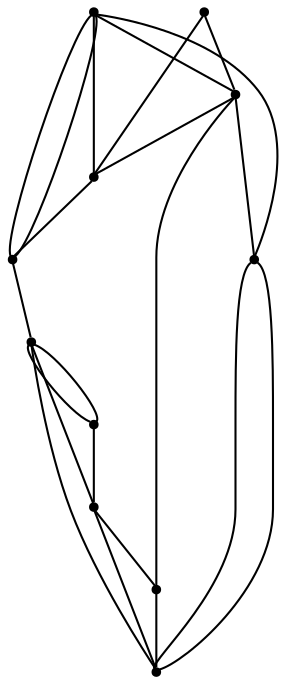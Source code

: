 graph {
  node [shape=point,comment="{\"directed\":false,\"doi\":\"10.1007/978-3-031-22203-0_26\",\"figure\":\"2 (4)\"}"]

  v0 [pos="1482.0528031309532,933.6832380877858"]
  v1 [pos="1548.7300918069502,1000.3597095895748"]
  v2 [pos="1315.3595814409616,766.9920593333138"]
  v3 [pos="1248.6822927649646,833.6685308351026"]
  v4 [pos="1298.6902592719623,883.6758844614443"]
  v5 [pos="1348.6982257789598,933.6832380877859"]
  v6 [pos="1115.327715412971,833.6685308351027"]
  v7 [pos="1048.6503949427656,766.9920593333138"]
  v8 [pos="1415.3755144549566,1000.3597095895748"]
  v9 [pos="1282.020937102963,1000.3597095895747"]
  v10 [pos="1182.005004088968,766.9920593333138"]

  v0 -- v1 [id="-1",pos="1482.0528031309532,933.6832380877858 1526.505717262071,933.6832380877859 1548.7299964243236,955.9073720520968 1548.7300918069502,1000.3597095895748"]
  v2 -- v3 [id="-3",pos="1315.3595814409616,766.9920593333138 1309.8045290650814,805.8853111730718 1287.5759258904254,828.113514746239 1248.6822927649646,833.6685308351026"]
  v4 -- v5 [id="-4",pos="1298.6902592719623,883.6758844614443 1298.6901638893357,917.0141202123386 1315.3594860583348,933.6832380877859 1348.6982257789598,933.6832380877859"]
  v6 -- v4 [id="-5",pos="1115.327715412971,833.6685308351027 1151.4458412827537,867.0067665859971 1212.563976129929,883.6758844614443 1298.6902592719623,883.6758844614443"]
  v8 -- v9 [id="-8",pos="1415.3755144549566,1000.3597095895748 1282.020937102963,1000.3597095895747 1282.020937102963,1000.3597095895747 1282.020937102963,1000.3597095895747"]
  v1 -- v8 [id="-9",pos="1548.7300918069502,1000.3597095895748 1415.3755144549566,1000.3597095895748 1415.3755144549566,1000.3597095895748 1415.3755144549566,1000.3597095895748"]
  v0 -- v1 [id="-11",pos="1482.0528031309532,933.6832380877858 1548.7300918069502,1000.3597095895748 1548.7300918069502,1000.3597095895748 1548.7300918069502,1000.3597095895748"]
  v7 -- v10 [id="-12",pos="1048.6503949427656,766.9920593333138 1182.005004088968,766.9920593333138 1182.005004088968,766.9920593333138 1182.005004088968,766.9920593333138"]
  v10 -- v2 [id="-13",pos="1182.005004088968,766.9920593333138 1315.3595814409616,766.9920593333138 1315.3595814409616,766.9920593333138 1315.3595814409616,766.9920593333138"]
  v7 -- v6 [id="-14",pos="1048.6503949427656,766.9920593333138 1115.327715412971,833.6685308351027 1115.327715412971,833.6685308351027 1115.327715412971,833.6685308351027"]
  v8 -- v0 [id="-15",pos="1415.3755144549566,1000.3597095895748 1482.0528031309532,933.6832380877858 1482.0528031309532,933.6832380877858 1482.0528031309532,933.6832380877858"]
  v5 -- v8 [id="-18",pos="1348.6982257789598,933.6832380877859 1415.3755144549566,1000.3597095895748 1415.3755144549566,1000.3597095895748 1415.3755144549566,1000.3597095895748"]
  v5 -- v0 [id="-19",pos="1348.6982257789598,933.6832380877859 1482.0528031309532,933.6832380877858 1482.0528031309532,933.6832380877858 1482.0528031309532,933.6832380877858"]
  v2 -- v0 [id="-20",pos="1315.3595814409616,766.9920593333138 1482.0528031309532,933.6832380877858 1482.0528031309532,933.6832380877858 1482.0528031309532,933.6832380877858"]
  v9 -- v5 [id="-23",pos="1282.020937102963,1000.3597095895747 1348.6982257789598,933.6832380877859 1348.6982257789598,933.6832380877859 1348.6982257789598,933.6832380877859"]
  v4 -- v5 [id="-27",pos="1298.6902592719623,883.6758844614443 1348.6982257789598,933.6832380877859 1348.6982257789598,933.6832380877859 1348.6982257789598,933.6832380877859"]
  v3 -- v4 [id="-28",pos="1248.6822927649646,833.6685308351026 1298.6902592719623,883.6758844614443 1298.6902592719623,883.6758844614443 1298.6902592719623,883.6758844614443"]
  v3 -- v6 [id="-29",pos="1248.6822927649646,833.6685308351026 1115.327715412971,833.6685308351027 1115.327715412971,833.6685308351027 1115.327715412971,833.6685308351027"]
  v3 -- v10 [id="-31",pos="1248.6822927649646,833.6685308351026 1182.005004088968,766.9920593333138 1182.005004088968,766.9920593333138 1182.005004088968,766.9920593333138"]
  v3 -- v2 [id="-32",pos="1248.6822927649646,833.6685308351026 1315.3595814409616,766.9920593333138 1315.3595814409616,766.9920593333138 1315.3595814409616,766.9920593333138"]
  v6 -- v9 [id="-33",pos="1115.327715412971,833.6685308351027 1282.020937102963,1000.3597095895747 1282.020937102963,1000.3597095895747 1282.020937102963,1000.3597095895747"]
  v6 -- v10 [id="-35",pos="1115.327715412971,833.6685308351027 1182.005004088968,766.9920593333138 1182.005004088968,766.9920593333138 1182.005004088968,766.9920593333138"]
}